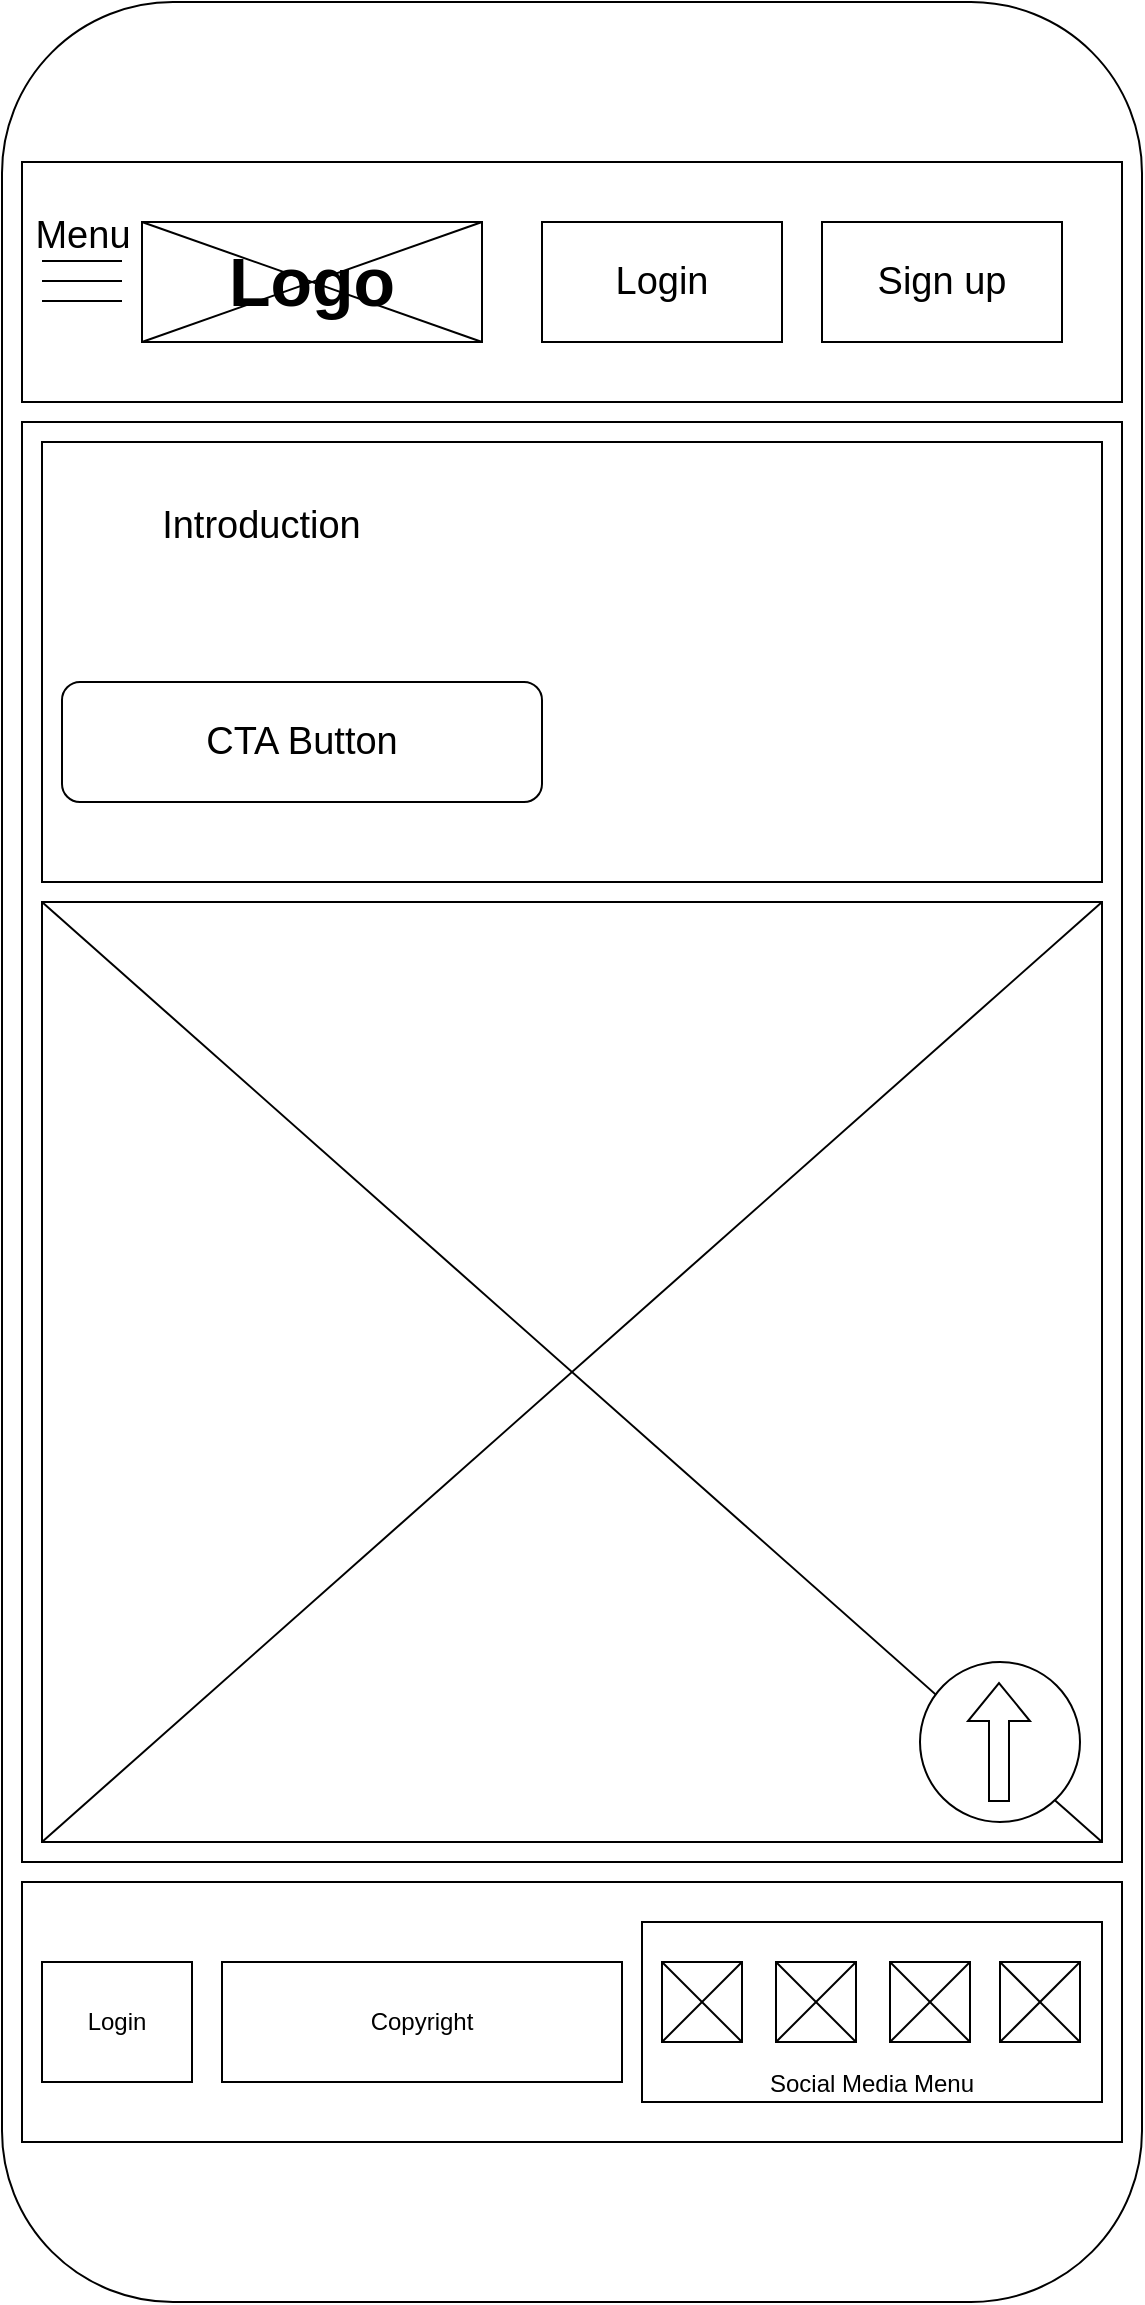<mxfile version="20.8.16" type="device"><diagram name="Page-1" id="gAkImFq9578fpq45VNNs"><mxGraphModel dx="1098" dy="961" grid="1" gridSize="10" guides="1" tooltips="1" connect="1" arrows="1" fold="1" page="1" pageScale="1" pageWidth="827" pageHeight="1169" math="0" shadow="0"><root><mxCell id="0"/><mxCell id="1" parent="0"/><mxCell id="oy3RWKy3FlpVG9ZtLPm1-2" value="" style="rounded=1;whiteSpace=wrap;html=1;" parent="1" vertex="1"><mxGeometry x="120" y="10" width="570" height="1150" as="geometry"/></mxCell><mxCell id="oy3RWKy3FlpVG9ZtLPm1-3" value="" style="rounded=0;whiteSpace=wrap;html=1;" parent="1" vertex="1"><mxGeometry x="130" y="90" width="550" height="120" as="geometry"/></mxCell><mxCell id="oy3RWKy3FlpVG9ZtLPm1-4" value="&lt;b&gt;&lt;font style=&quot;font-size: 34px;&quot;&gt;Logo&lt;/font&gt;&lt;/b&gt;" style="rounded=0;whiteSpace=wrap;html=1;" parent="1" vertex="1"><mxGeometry x="190" y="120" width="170" height="60" as="geometry"/></mxCell><mxCell id="oy3RWKy3FlpVG9ZtLPm1-11" value="" style="endArrow=none;html=1;rounded=0;startSize=0;endSize=0;jumpSize=6;" parent="1" edge="1"><mxGeometry width="50" height="50" relative="1" as="geometry"><mxPoint x="140" y="139.5" as="sourcePoint"/><mxPoint x="180" y="139.5" as="targetPoint"/></mxGeometry></mxCell><mxCell id="oy3RWKy3FlpVG9ZtLPm1-12" value="" style="endArrow=none;html=1;rounded=0;startSize=0;endSize=0;jumpSize=6;" parent="1" edge="1"><mxGeometry width="50" height="50" relative="1" as="geometry"><mxPoint x="140" y="149.5" as="sourcePoint"/><mxPoint x="180" y="149.5" as="targetPoint"/></mxGeometry></mxCell><mxCell id="oy3RWKy3FlpVG9ZtLPm1-13" value="" style="endArrow=none;html=1;rounded=0;startSize=0;endSize=0;jumpSize=6;" parent="1" edge="1"><mxGeometry width="50" height="50" relative="1" as="geometry"><mxPoint x="140" y="159.5" as="sourcePoint"/><mxPoint x="180" y="159.5" as="targetPoint"/></mxGeometry></mxCell><mxCell id="oy3RWKy3FlpVG9ZtLPm1-14" value="" style="endArrow=none;html=1;rounded=0;startSize=0;endSize=0;jumpSize=6;exitX=0;exitY=0;exitDx=0;exitDy=0;entryX=1;entryY=1;entryDx=0;entryDy=0;" parent="1" source="oy3RWKy3FlpVG9ZtLPm1-4" target="oy3RWKy3FlpVG9ZtLPm1-4" edge="1"><mxGeometry width="50" height="50" relative="1" as="geometry"><mxPoint x="390" y="490" as="sourcePoint"/><mxPoint x="440" y="440" as="targetPoint"/></mxGeometry></mxCell><mxCell id="oy3RWKy3FlpVG9ZtLPm1-15" value="" style="endArrow=none;html=1;rounded=0;startSize=0;endSize=0;jumpSize=6;exitX=0;exitY=1;exitDx=0;exitDy=0;entryX=1;entryY=0;entryDx=0;entryDy=0;" parent="1" source="oy3RWKy3FlpVG9ZtLPm1-4" target="oy3RWKy3FlpVG9ZtLPm1-4" edge="1"><mxGeometry width="50" height="50" relative="1" as="geometry"><mxPoint x="390" y="490" as="sourcePoint"/><mxPoint x="440" y="440" as="targetPoint"/></mxGeometry></mxCell><mxCell id="oy3RWKy3FlpVG9ZtLPm1-16" value="&lt;font style=&quot;font-size: 19px;&quot;&gt;Menu&lt;/font&gt;" style="text;html=1;align=center;verticalAlign=middle;resizable=0;points=[];autosize=1;strokeColor=none;fillColor=none;fontSize=34;" parent="1" vertex="1"><mxGeometry x="125" y="96" width="70" height="50" as="geometry"/></mxCell><mxCell id="oy3RWKy3FlpVG9ZtLPm1-19" value="Login" style="rounded=0;whiteSpace=wrap;html=1;fontSize=19;" parent="1" vertex="1"><mxGeometry x="390" y="120" width="120" height="60" as="geometry"/></mxCell><mxCell id="oy3RWKy3FlpVG9ZtLPm1-20" value="Sign up" style="rounded=0;whiteSpace=wrap;html=1;fontSize=19;" parent="1" vertex="1"><mxGeometry x="530" y="120" width="120" height="60" as="geometry"/></mxCell><mxCell id="oy3RWKy3FlpVG9ZtLPm1-21" value="" style="rounded=0;whiteSpace=wrap;html=1;fontSize=19;" parent="1" vertex="1"><mxGeometry x="130" y="220" width="550" height="720" as="geometry"/></mxCell><mxCell id="oy3RWKy3FlpVG9ZtLPm1-24" value="" style="rounded=0;whiteSpace=wrap;html=1;fontSize=19;" parent="1" vertex="1"><mxGeometry x="130" y="950" width="550" height="130" as="geometry"/></mxCell><mxCell id="oy3RWKy3FlpVG9ZtLPm1-25" value="&lt;div style=&quot;text-align: right;&quot;&gt;&lt;span style=&quot;background-color: initial;&quot;&gt;&amp;nbsp; &amp;nbsp; &amp;nbsp; &amp;nbsp; &amp;nbsp; &amp;nbsp;Introduction&lt;/span&gt;&lt;/div&gt;&lt;br&gt;&lt;br&gt;&lt;br&gt;&lt;br&gt;&lt;br&gt;&lt;div style=&quot;text-align: center;&quot;&gt;&lt;br&gt;&lt;/div&gt;" style="rounded=0;whiteSpace=wrap;html=1;fontSize=19;align=left;" parent="1" vertex="1"><mxGeometry x="140" y="230" width="530" height="220" as="geometry"/></mxCell><mxCell id="oy3RWKy3FlpVG9ZtLPm1-27" value="CTA Button" style="rounded=1;whiteSpace=wrap;html=1;fontSize=19;" parent="1" vertex="1"><mxGeometry x="150" y="350" width="240" height="60" as="geometry"/></mxCell><mxCell id="tDQcgJIUTLAW2jdPP_xa-1" value="&lt;br&gt;&lt;br&gt;&lt;br&gt;&lt;br&gt;&lt;br&gt;Social Media Menu" style="rounded=0;whiteSpace=wrap;html=1;" parent="1" vertex="1"><mxGeometry x="440" y="970" width="230" height="90" as="geometry"/></mxCell><mxCell id="tDQcgJIUTLAW2jdPP_xa-3" value="" style="rounded=0;whiteSpace=wrap;html=1;" parent="1" vertex="1"><mxGeometry x="450" y="990" width="40" height="40" as="geometry"/></mxCell><mxCell id="tDQcgJIUTLAW2jdPP_xa-4" value="" style="rounded=0;whiteSpace=wrap;html=1;" parent="1" vertex="1"><mxGeometry x="507" y="990" width="40" height="40" as="geometry"/></mxCell><mxCell id="tDQcgJIUTLAW2jdPP_xa-5" value="" style="rounded=0;whiteSpace=wrap;html=1;" parent="1" vertex="1"><mxGeometry x="564" y="990" width="40" height="40" as="geometry"/></mxCell><mxCell id="tDQcgJIUTLAW2jdPP_xa-6" value="" style="rounded=0;whiteSpace=wrap;html=1;" parent="1" vertex="1"><mxGeometry x="619" y="990" width="40" height="40" as="geometry"/></mxCell><mxCell id="tDQcgJIUTLAW2jdPP_xa-7" value="" style="endArrow=none;html=1;rounded=0;entryX=0;entryY=0;entryDx=0;entryDy=0;exitX=1;exitY=1;exitDx=0;exitDy=0;" parent="1" source="tDQcgJIUTLAW2jdPP_xa-3" target="tDQcgJIUTLAW2jdPP_xa-3" edge="1"><mxGeometry width="50" height="50" relative="1" as="geometry"><mxPoint x="390" y="1030" as="sourcePoint"/><mxPoint x="440" y="980" as="targetPoint"/></mxGeometry></mxCell><mxCell id="tDQcgJIUTLAW2jdPP_xa-8" value="" style="endArrow=none;html=1;rounded=0;entryX=0;entryY=1;entryDx=0;entryDy=0;exitX=1;exitY=0;exitDx=0;exitDy=0;" parent="1" source="tDQcgJIUTLAW2jdPP_xa-3" target="tDQcgJIUTLAW2jdPP_xa-3" edge="1"><mxGeometry width="50" height="50" relative="1" as="geometry"><mxPoint x="500" y="1040" as="sourcePoint"/><mxPoint x="460" y="1000" as="targetPoint"/></mxGeometry></mxCell><mxCell id="tDQcgJIUTLAW2jdPP_xa-9" value="" style="endArrow=none;html=1;rounded=0;entryX=1;entryY=0;entryDx=0;entryDy=0;exitX=0;exitY=1;exitDx=0;exitDy=0;" parent="1" source="tDQcgJIUTLAW2jdPP_xa-4" target="tDQcgJIUTLAW2jdPP_xa-4" edge="1"><mxGeometry width="50" height="50" relative="1" as="geometry"><mxPoint x="510" y="1050" as="sourcePoint"/><mxPoint x="470" y="1010" as="targetPoint"/></mxGeometry></mxCell><mxCell id="tDQcgJIUTLAW2jdPP_xa-10" value="" style="endArrow=none;html=1;rounded=0;entryX=0;entryY=0;entryDx=0;entryDy=0;exitX=1;exitY=1;exitDx=0;exitDy=0;" parent="1" source="tDQcgJIUTLAW2jdPP_xa-4" target="tDQcgJIUTLAW2jdPP_xa-4" edge="1"><mxGeometry width="50" height="50" relative="1" as="geometry"><mxPoint x="520" y="1060" as="sourcePoint"/><mxPoint x="480" y="1020" as="targetPoint"/></mxGeometry></mxCell><mxCell id="tDQcgJIUTLAW2jdPP_xa-11" value="" style="endArrow=none;html=1;rounded=0;entryX=1;entryY=0;entryDx=0;entryDy=0;exitX=0;exitY=1;exitDx=0;exitDy=0;" parent="1" source="tDQcgJIUTLAW2jdPP_xa-5" target="tDQcgJIUTLAW2jdPP_xa-5" edge="1"><mxGeometry width="50" height="50" relative="1" as="geometry"><mxPoint x="530" y="1070" as="sourcePoint"/><mxPoint x="490" y="1030" as="targetPoint"/></mxGeometry></mxCell><mxCell id="tDQcgJIUTLAW2jdPP_xa-12" value="" style="endArrow=none;html=1;rounded=0;entryX=0;entryY=0;entryDx=0;entryDy=0;exitX=1;exitY=1;exitDx=0;exitDy=0;" parent="1" source="tDQcgJIUTLAW2jdPP_xa-5" target="tDQcgJIUTLAW2jdPP_xa-5" edge="1"><mxGeometry width="50" height="50" relative="1" as="geometry"><mxPoint x="540" y="1080" as="sourcePoint"/><mxPoint x="500" y="1040" as="targetPoint"/></mxGeometry></mxCell><mxCell id="tDQcgJIUTLAW2jdPP_xa-13" value="" style="endArrow=none;html=1;rounded=0;entryX=0;entryY=0;entryDx=0;entryDy=0;exitX=1;exitY=1;exitDx=0;exitDy=0;" parent="1" source="tDQcgJIUTLAW2jdPP_xa-6" target="tDQcgJIUTLAW2jdPP_xa-6" edge="1"><mxGeometry width="50" height="50" relative="1" as="geometry"><mxPoint x="550" y="1090" as="sourcePoint"/><mxPoint x="510" y="1050" as="targetPoint"/></mxGeometry></mxCell><mxCell id="tDQcgJIUTLAW2jdPP_xa-14" value="" style="endArrow=none;html=1;rounded=0;entryX=0;entryY=1;entryDx=0;entryDy=0;exitX=1;exitY=0;exitDx=0;exitDy=0;" parent="1" source="tDQcgJIUTLAW2jdPP_xa-6" target="tDQcgJIUTLAW2jdPP_xa-6" edge="1"><mxGeometry width="50" height="50" relative="1" as="geometry"><mxPoint x="560" y="1100" as="sourcePoint"/><mxPoint x="520" y="1060" as="targetPoint"/></mxGeometry></mxCell><mxCell id="tDQcgJIUTLAW2jdPP_xa-15" value="Copyright" style="rounded=0;whiteSpace=wrap;html=1;" parent="1" vertex="1"><mxGeometry x="230" y="990" width="200" height="60" as="geometry"/></mxCell><mxCell id="tDQcgJIUTLAW2jdPP_xa-16" value="Login" style="rounded=0;whiteSpace=wrap;html=1;" parent="1" vertex="1"><mxGeometry x="140" y="990" width="75" height="60" as="geometry"/></mxCell><mxCell id="tDQcgJIUTLAW2jdPP_xa-20" value="" style="rounded=0;whiteSpace=wrap;html=1;" parent="1" vertex="1"><mxGeometry x="140" y="460" width="530" height="470" as="geometry"/></mxCell><mxCell id="tDQcgJIUTLAW2jdPP_xa-21" value="" style="endArrow=none;html=1;rounded=0;strokeColor=default;fillColor=default;exitX=0;exitY=0;exitDx=0;exitDy=0;entryX=1;entryY=1;entryDx=0;entryDy=0;" parent="1" source="tDQcgJIUTLAW2jdPP_xa-20" target="tDQcgJIUTLAW2jdPP_xa-20" edge="1"><mxGeometry width="50" height="50" relative="1" as="geometry"><mxPoint x="390" y="630" as="sourcePoint"/><mxPoint x="440" y="580" as="targetPoint"/></mxGeometry></mxCell><mxCell id="tDQcgJIUTLAW2jdPP_xa-22" value="" style="endArrow=none;html=1;rounded=0;strokeColor=default;fillColor=default;exitX=0;exitY=1;exitDx=0;exitDy=0;entryX=1;entryY=0;entryDx=0;entryDy=0;" parent="1" source="tDQcgJIUTLAW2jdPP_xa-20" target="tDQcgJIUTLAW2jdPP_xa-20" edge="1"><mxGeometry width="50" height="50" relative="1" as="geometry"><mxPoint x="390" y="630" as="sourcePoint"/><mxPoint x="440" y="580" as="targetPoint"/></mxGeometry></mxCell><mxCell id="tDQcgJIUTLAW2jdPP_xa-17" value="" style="ellipse;whiteSpace=wrap;html=1;aspect=fixed;fillColor=default;strokeColor=default;" parent="1" vertex="1"><mxGeometry x="579" y="840" width="80" height="80" as="geometry"/></mxCell><mxCell id="tDQcgJIUTLAW2jdPP_xa-19" value="" style="shape=flexArrow;endArrow=classic;html=1;rounded=0;fillColor=default;strokeColor=default;" parent="1" edge="1"><mxGeometry width="50" height="50" relative="1" as="geometry"><mxPoint x="618.5" y="910" as="sourcePoint"/><mxPoint x="618.5" y="850" as="targetPoint"/></mxGeometry></mxCell></root></mxGraphModel></diagram></mxfile>